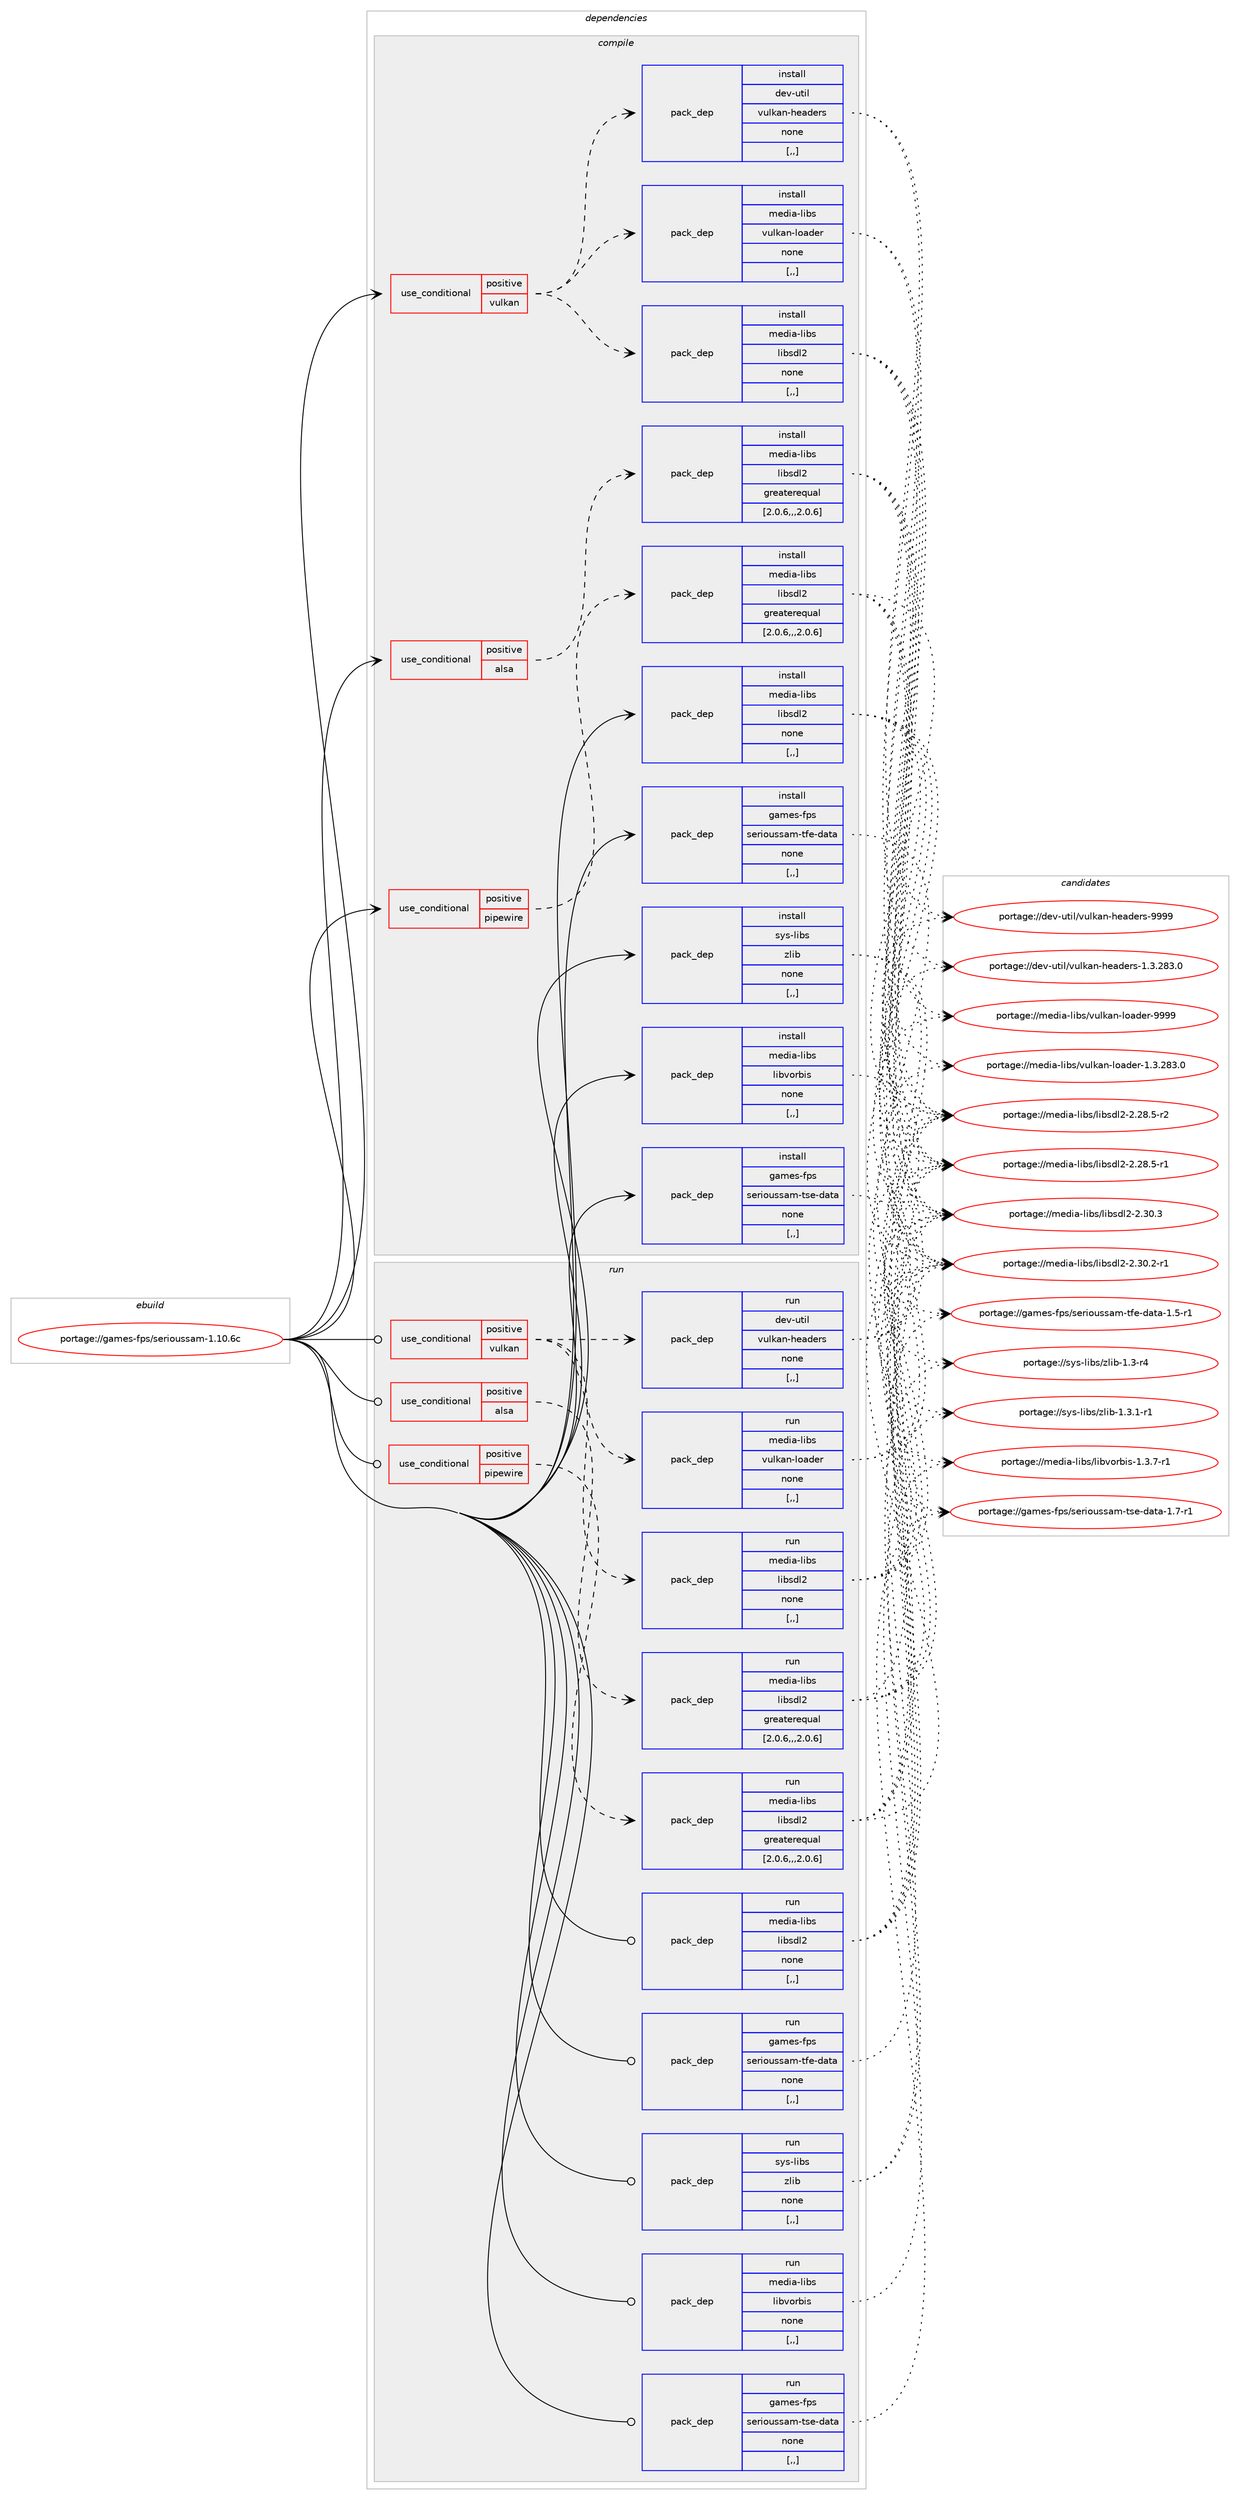digraph prolog {

# *************
# Graph options
# *************

newrank=true;
concentrate=true;
compound=true;
graph [rankdir=LR,fontname=Helvetica,fontsize=10,ranksep=1.5];#, ranksep=2.5, nodesep=0.2];
edge  [arrowhead=vee];
node  [fontname=Helvetica,fontsize=10];

# **********
# The ebuild
# **********

subgraph cluster_leftcol {
color=gray;
label=<<i>ebuild</i>>;
id [label="portage://games-fps/serioussam-1.10.6c", color=red, width=4, href="../games-fps/serioussam-1.10.6c.svg"];
}

# ****************
# The dependencies
# ****************

subgraph cluster_midcol {
color=gray;
label=<<i>dependencies</i>>;
subgraph cluster_compile {
fillcolor="#eeeeee";
style=filled;
label=<<i>compile</i>>;
subgraph cond64108 {
dependency230299 [label=<<TABLE BORDER="0" CELLBORDER="1" CELLSPACING="0" CELLPADDING="4"><TR><TD ROWSPAN="3" CELLPADDING="10">use_conditional</TD></TR><TR><TD>positive</TD></TR><TR><TD>alsa</TD></TR></TABLE>>, shape=none, color=red];
subgraph pack164688 {
dependency230300 [label=<<TABLE BORDER="0" CELLBORDER="1" CELLSPACING="0" CELLPADDING="4" WIDTH="220"><TR><TD ROWSPAN="6" CELLPADDING="30">pack_dep</TD></TR><TR><TD WIDTH="110">install</TD></TR><TR><TD>media-libs</TD></TR><TR><TD>libsdl2</TD></TR><TR><TD>greaterequal</TD></TR><TR><TD>[2.0.6,,,2.0.6]</TD></TR></TABLE>>, shape=none, color=blue];
}
dependency230299:e -> dependency230300:w [weight=20,style="dashed",arrowhead="vee"];
}
id:e -> dependency230299:w [weight=20,style="solid",arrowhead="vee"];
subgraph cond64109 {
dependency230301 [label=<<TABLE BORDER="0" CELLBORDER="1" CELLSPACING="0" CELLPADDING="4"><TR><TD ROWSPAN="3" CELLPADDING="10">use_conditional</TD></TR><TR><TD>positive</TD></TR><TR><TD>pipewire</TD></TR></TABLE>>, shape=none, color=red];
subgraph pack164689 {
dependency230302 [label=<<TABLE BORDER="0" CELLBORDER="1" CELLSPACING="0" CELLPADDING="4" WIDTH="220"><TR><TD ROWSPAN="6" CELLPADDING="30">pack_dep</TD></TR><TR><TD WIDTH="110">install</TD></TR><TR><TD>media-libs</TD></TR><TR><TD>libsdl2</TD></TR><TR><TD>greaterequal</TD></TR><TR><TD>[2.0.6,,,2.0.6]</TD></TR></TABLE>>, shape=none, color=blue];
}
dependency230301:e -> dependency230302:w [weight=20,style="dashed",arrowhead="vee"];
}
id:e -> dependency230301:w [weight=20,style="solid",arrowhead="vee"];
subgraph cond64110 {
dependency230303 [label=<<TABLE BORDER="0" CELLBORDER="1" CELLSPACING="0" CELLPADDING="4"><TR><TD ROWSPAN="3" CELLPADDING="10">use_conditional</TD></TR><TR><TD>positive</TD></TR><TR><TD>vulkan</TD></TR></TABLE>>, shape=none, color=red];
subgraph pack164690 {
dependency230304 [label=<<TABLE BORDER="0" CELLBORDER="1" CELLSPACING="0" CELLPADDING="4" WIDTH="220"><TR><TD ROWSPAN="6" CELLPADDING="30">pack_dep</TD></TR><TR><TD WIDTH="110">install</TD></TR><TR><TD>dev-util</TD></TR><TR><TD>vulkan-headers</TD></TR><TR><TD>none</TD></TR><TR><TD>[,,]</TD></TR></TABLE>>, shape=none, color=blue];
}
dependency230303:e -> dependency230304:w [weight=20,style="dashed",arrowhead="vee"];
subgraph pack164691 {
dependency230305 [label=<<TABLE BORDER="0" CELLBORDER="1" CELLSPACING="0" CELLPADDING="4" WIDTH="220"><TR><TD ROWSPAN="6" CELLPADDING="30">pack_dep</TD></TR><TR><TD WIDTH="110">install</TD></TR><TR><TD>media-libs</TD></TR><TR><TD>vulkan-loader</TD></TR><TR><TD>none</TD></TR><TR><TD>[,,]</TD></TR></TABLE>>, shape=none, color=blue];
}
dependency230303:e -> dependency230305:w [weight=20,style="dashed",arrowhead="vee"];
subgraph pack164692 {
dependency230306 [label=<<TABLE BORDER="0" CELLBORDER="1" CELLSPACING="0" CELLPADDING="4" WIDTH="220"><TR><TD ROWSPAN="6" CELLPADDING="30">pack_dep</TD></TR><TR><TD WIDTH="110">install</TD></TR><TR><TD>media-libs</TD></TR><TR><TD>libsdl2</TD></TR><TR><TD>none</TD></TR><TR><TD>[,,]</TD></TR></TABLE>>, shape=none, color=blue];
}
dependency230303:e -> dependency230306:w [weight=20,style="dashed",arrowhead="vee"];
}
id:e -> dependency230303:w [weight=20,style="solid",arrowhead="vee"];
subgraph pack164693 {
dependency230307 [label=<<TABLE BORDER="0" CELLBORDER="1" CELLSPACING="0" CELLPADDING="4" WIDTH="220"><TR><TD ROWSPAN="6" CELLPADDING="30">pack_dep</TD></TR><TR><TD WIDTH="110">install</TD></TR><TR><TD>games-fps</TD></TR><TR><TD>serioussam-tfe-data</TD></TR><TR><TD>none</TD></TR><TR><TD>[,,]</TD></TR></TABLE>>, shape=none, color=blue];
}
id:e -> dependency230307:w [weight=20,style="solid",arrowhead="vee"];
subgraph pack164694 {
dependency230308 [label=<<TABLE BORDER="0" CELLBORDER="1" CELLSPACING="0" CELLPADDING="4" WIDTH="220"><TR><TD ROWSPAN="6" CELLPADDING="30">pack_dep</TD></TR><TR><TD WIDTH="110">install</TD></TR><TR><TD>games-fps</TD></TR><TR><TD>serioussam-tse-data</TD></TR><TR><TD>none</TD></TR><TR><TD>[,,]</TD></TR></TABLE>>, shape=none, color=blue];
}
id:e -> dependency230308:w [weight=20,style="solid",arrowhead="vee"];
subgraph pack164695 {
dependency230309 [label=<<TABLE BORDER="0" CELLBORDER="1" CELLSPACING="0" CELLPADDING="4" WIDTH="220"><TR><TD ROWSPAN="6" CELLPADDING="30">pack_dep</TD></TR><TR><TD WIDTH="110">install</TD></TR><TR><TD>media-libs</TD></TR><TR><TD>libsdl2</TD></TR><TR><TD>none</TD></TR><TR><TD>[,,]</TD></TR></TABLE>>, shape=none, color=blue];
}
id:e -> dependency230309:w [weight=20,style="solid",arrowhead="vee"];
subgraph pack164696 {
dependency230310 [label=<<TABLE BORDER="0" CELLBORDER="1" CELLSPACING="0" CELLPADDING="4" WIDTH="220"><TR><TD ROWSPAN="6" CELLPADDING="30">pack_dep</TD></TR><TR><TD WIDTH="110">install</TD></TR><TR><TD>media-libs</TD></TR><TR><TD>libvorbis</TD></TR><TR><TD>none</TD></TR><TR><TD>[,,]</TD></TR></TABLE>>, shape=none, color=blue];
}
id:e -> dependency230310:w [weight=20,style="solid",arrowhead="vee"];
subgraph pack164697 {
dependency230311 [label=<<TABLE BORDER="0" CELLBORDER="1" CELLSPACING="0" CELLPADDING="4" WIDTH="220"><TR><TD ROWSPAN="6" CELLPADDING="30">pack_dep</TD></TR><TR><TD WIDTH="110">install</TD></TR><TR><TD>sys-libs</TD></TR><TR><TD>zlib</TD></TR><TR><TD>none</TD></TR><TR><TD>[,,]</TD></TR></TABLE>>, shape=none, color=blue];
}
id:e -> dependency230311:w [weight=20,style="solid",arrowhead="vee"];
}
subgraph cluster_compileandrun {
fillcolor="#eeeeee";
style=filled;
label=<<i>compile and run</i>>;
}
subgraph cluster_run {
fillcolor="#eeeeee";
style=filled;
label=<<i>run</i>>;
subgraph cond64111 {
dependency230312 [label=<<TABLE BORDER="0" CELLBORDER="1" CELLSPACING="0" CELLPADDING="4"><TR><TD ROWSPAN="3" CELLPADDING="10">use_conditional</TD></TR><TR><TD>positive</TD></TR><TR><TD>alsa</TD></TR></TABLE>>, shape=none, color=red];
subgraph pack164698 {
dependency230313 [label=<<TABLE BORDER="0" CELLBORDER="1" CELLSPACING="0" CELLPADDING="4" WIDTH="220"><TR><TD ROWSPAN="6" CELLPADDING="30">pack_dep</TD></TR><TR><TD WIDTH="110">run</TD></TR><TR><TD>media-libs</TD></TR><TR><TD>libsdl2</TD></TR><TR><TD>greaterequal</TD></TR><TR><TD>[2.0.6,,,2.0.6]</TD></TR></TABLE>>, shape=none, color=blue];
}
dependency230312:e -> dependency230313:w [weight=20,style="dashed",arrowhead="vee"];
}
id:e -> dependency230312:w [weight=20,style="solid",arrowhead="odot"];
subgraph cond64112 {
dependency230314 [label=<<TABLE BORDER="0" CELLBORDER="1" CELLSPACING="0" CELLPADDING="4"><TR><TD ROWSPAN="3" CELLPADDING="10">use_conditional</TD></TR><TR><TD>positive</TD></TR><TR><TD>pipewire</TD></TR></TABLE>>, shape=none, color=red];
subgraph pack164699 {
dependency230315 [label=<<TABLE BORDER="0" CELLBORDER="1" CELLSPACING="0" CELLPADDING="4" WIDTH="220"><TR><TD ROWSPAN="6" CELLPADDING="30">pack_dep</TD></TR><TR><TD WIDTH="110">run</TD></TR><TR><TD>media-libs</TD></TR><TR><TD>libsdl2</TD></TR><TR><TD>greaterequal</TD></TR><TR><TD>[2.0.6,,,2.0.6]</TD></TR></TABLE>>, shape=none, color=blue];
}
dependency230314:e -> dependency230315:w [weight=20,style="dashed",arrowhead="vee"];
}
id:e -> dependency230314:w [weight=20,style="solid",arrowhead="odot"];
subgraph cond64113 {
dependency230316 [label=<<TABLE BORDER="0" CELLBORDER="1" CELLSPACING="0" CELLPADDING="4"><TR><TD ROWSPAN="3" CELLPADDING="10">use_conditional</TD></TR><TR><TD>positive</TD></TR><TR><TD>vulkan</TD></TR></TABLE>>, shape=none, color=red];
subgraph pack164700 {
dependency230317 [label=<<TABLE BORDER="0" CELLBORDER="1" CELLSPACING="0" CELLPADDING="4" WIDTH="220"><TR><TD ROWSPAN="6" CELLPADDING="30">pack_dep</TD></TR><TR><TD WIDTH="110">run</TD></TR><TR><TD>dev-util</TD></TR><TR><TD>vulkan-headers</TD></TR><TR><TD>none</TD></TR><TR><TD>[,,]</TD></TR></TABLE>>, shape=none, color=blue];
}
dependency230316:e -> dependency230317:w [weight=20,style="dashed",arrowhead="vee"];
subgraph pack164701 {
dependency230318 [label=<<TABLE BORDER="0" CELLBORDER="1" CELLSPACING="0" CELLPADDING="4" WIDTH="220"><TR><TD ROWSPAN="6" CELLPADDING="30">pack_dep</TD></TR><TR><TD WIDTH="110">run</TD></TR><TR><TD>media-libs</TD></TR><TR><TD>vulkan-loader</TD></TR><TR><TD>none</TD></TR><TR><TD>[,,]</TD></TR></TABLE>>, shape=none, color=blue];
}
dependency230316:e -> dependency230318:w [weight=20,style="dashed",arrowhead="vee"];
subgraph pack164702 {
dependency230319 [label=<<TABLE BORDER="0" CELLBORDER="1" CELLSPACING="0" CELLPADDING="4" WIDTH="220"><TR><TD ROWSPAN="6" CELLPADDING="30">pack_dep</TD></TR><TR><TD WIDTH="110">run</TD></TR><TR><TD>media-libs</TD></TR><TR><TD>libsdl2</TD></TR><TR><TD>none</TD></TR><TR><TD>[,,]</TD></TR></TABLE>>, shape=none, color=blue];
}
dependency230316:e -> dependency230319:w [weight=20,style="dashed",arrowhead="vee"];
}
id:e -> dependency230316:w [weight=20,style="solid",arrowhead="odot"];
subgraph pack164703 {
dependency230320 [label=<<TABLE BORDER="0" CELLBORDER="1" CELLSPACING="0" CELLPADDING="4" WIDTH="220"><TR><TD ROWSPAN="6" CELLPADDING="30">pack_dep</TD></TR><TR><TD WIDTH="110">run</TD></TR><TR><TD>games-fps</TD></TR><TR><TD>serioussam-tfe-data</TD></TR><TR><TD>none</TD></TR><TR><TD>[,,]</TD></TR></TABLE>>, shape=none, color=blue];
}
id:e -> dependency230320:w [weight=20,style="solid",arrowhead="odot"];
subgraph pack164704 {
dependency230321 [label=<<TABLE BORDER="0" CELLBORDER="1" CELLSPACING="0" CELLPADDING="4" WIDTH="220"><TR><TD ROWSPAN="6" CELLPADDING="30">pack_dep</TD></TR><TR><TD WIDTH="110">run</TD></TR><TR><TD>games-fps</TD></TR><TR><TD>serioussam-tse-data</TD></TR><TR><TD>none</TD></TR><TR><TD>[,,]</TD></TR></TABLE>>, shape=none, color=blue];
}
id:e -> dependency230321:w [weight=20,style="solid",arrowhead="odot"];
subgraph pack164705 {
dependency230322 [label=<<TABLE BORDER="0" CELLBORDER="1" CELLSPACING="0" CELLPADDING="4" WIDTH="220"><TR><TD ROWSPAN="6" CELLPADDING="30">pack_dep</TD></TR><TR><TD WIDTH="110">run</TD></TR><TR><TD>media-libs</TD></TR><TR><TD>libsdl2</TD></TR><TR><TD>none</TD></TR><TR><TD>[,,]</TD></TR></TABLE>>, shape=none, color=blue];
}
id:e -> dependency230322:w [weight=20,style="solid",arrowhead="odot"];
subgraph pack164706 {
dependency230323 [label=<<TABLE BORDER="0" CELLBORDER="1" CELLSPACING="0" CELLPADDING="4" WIDTH="220"><TR><TD ROWSPAN="6" CELLPADDING="30">pack_dep</TD></TR><TR><TD WIDTH="110">run</TD></TR><TR><TD>media-libs</TD></TR><TR><TD>libvorbis</TD></TR><TR><TD>none</TD></TR><TR><TD>[,,]</TD></TR></TABLE>>, shape=none, color=blue];
}
id:e -> dependency230323:w [weight=20,style="solid",arrowhead="odot"];
subgraph pack164707 {
dependency230324 [label=<<TABLE BORDER="0" CELLBORDER="1" CELLSPACING="0" CELLPADDING="4" WIDTH="220"><TR><TD ROWSPAN="6" CELLPADDING="30">pack_dep</TD></TR><TR><TD WIDTH="110">run</TD></TR><TR><TD>sys-libs</TD></TR><TR><TD>zlib</TD></TR><TR><TD>none</TD></TR><TR><TD>[,,]</TD></TR></TABLE>>, shape=none, color=blue];
}
id:e -> dependency230324:w [weight=20,style="solid",arrowhead="odot"];
}
}

# **************
# The candidates
# **************

subgraph cluster_choices {
rank=same;
color=gray;
label=<<i>candidates</i>>;

subgraph choice164688 {
color=black;
nodesep=1;
choice10910110010597451081059811547108105981151001085045504651484651 [label="portage://media-libs/libsdl2-2.30.3", color=red, width=4,href="../media-libs/libsdl2-2.30.3.svg"];
choice109101100105974510810598115471081059811510010850455046514846504511449 [label="portage://media-libs/libsdl2-2.30.2-r1", color=red, width=4,href="../media-libs/libsdl2-2.30.2-r1.svg"];
choice109101100105974510810598115471081059811510010850455046505646534511450 [label="portage://media-libs/libsdl2-2.28.5-r2", color=red, width=4,href="../media-libs/libsdl2-2.28.5-r2.svg"];
choice109101100105974510810598115471081059811510010850455046505646534511449 [label="portage://media-libs/libsdl2-2.28.5-r1", color=red, width=4,href="../media-libs/libsdl2-2.28.5-r1.svg"];
dependency230300:e -> choice10910110010597451081059811547108105981151001085045504651484651:w [style=dotted,weight="100"];
dependency230300:e -> choice109101100105974510810598115471081059811510010850455046514846504511449:w [style=dotted,weight="100"];
dependency230300:e -> choice109101100105974510810598115471081059811510010850455046505646534511450:w [style=dotted,weight="100"];
dependency230300:e -> choice109101100105974510810598115471081059811510010850455046505646534511449:w [style=dotted,weight="100"];
}
subgraph choice164689 {
color=black;
nodesep=1;
choice10910110010597451081059811547108105981151001085045504651484651 [label="portage://media-libs/libsdl2-2.30.3", color=red, width=4,href="../media-libs/libsdl2-2.30.3.svg"];
choice109101100105974510810598115471081059811510010850455046514846504511449 [label="portage://media-libs/libsdl2-2.30.2-r1", color=red, width=4,href="../media-libs/libsdl2-2.30.2-r1.svg"];
choice109101100105974510810598115471081059811510010850455046505646534511450 [label="portage://media-libs/libsdl2-2.28.5-r2", color=red, width=4,href="../media-libs/libsdl2-2.28.5-r2.svg"];
choice109101100105974510810598115471081059811510010850455046505646534511449 [label="portage://media-libs/libsdl2-2.28.5-r1", color=red, width=4,href="../media-libs/libsdl2-2.28.5-r1.svg"];
dependency230302:e -> choice10910110010597451081059811547108105981151001085045504651484651:w [style=dotted,weight="100"];
dependency230302:e -> choice109101100105974510810598115471081059811510010850455046514846504511449:w [style=dotted,weight="100"];
dependency230302:e -> choice109101100105974510810598115471081059811510010850455046505646534511450:w [style=dotted,weight="100"];
dependency230302:e -> choice109101100105974510810598115471081059811510010850455046505646534511449:w [style=dotted,weight="100"];
}
subgraph choice164690 {
color=black;
nodesep=1;
choice10010111845117116105108471181171081079711045104101971001011141154557575757 [label="portage://dev-util/vulkan-headers-9999", color=red, width=4,href="../dev-util/vulkan-headers-9999.svg"];
choice100101118451171161051084711811710810797110451041019710010111411545494651465056514648 [label="portage://dev-util/vulkan-headers-1.3.283.0", color=red, width=4,href="../dev-util/vulkan-headers-1.3.283.0.svg"];
dependency230304:e -> choice10010111845117116105108471181171081079711045104101971001011141154557575757:w [style=dotted,weight="100"];
dependency230304:e -> choice100101118451171161051084711811710810797110451041019710010111411545494651465056514648:w [style=dotted,weight="100"];
}
subgraph choice164691 {
color=black;
nodesep=1;
choice109101100105974510810598115471181171081079711045108111971001011144557575757 [label="portage://media-libs/vulkan-loader-9999", color=red, width=4,href="../media-libs/vulkan-loader-9999.svg"];
choice1091011001059745108105981154711811710810797110451081119710010111445494651465056514648 [label="portage://media-libs/vulkan-loader-1.3.283.0", color=red, width=4,href="../media-libs/vulkan-loader-1.3.283.0.svg"];
dependency230305:e -> choice109101100105974510810598115471181171081079711045108111971001011144557575757:w [style=dotted,weight="100"];
dependency230305:e -> choice1091011001059745108105981154711811710810797110451081119710010111445494651465056514648:w [style=dotted,weight="100"];
}
subgraph choice164692 {
color=black;
nodesep=1;
choice10910110010597451081059811547108105981151001085045504651484651 [label="portage://media-libs/libsdl2-2.30.3", color=red, width=4,href="../media-libs/libsdl2-2.30.3.svg"];
choice109101100105974510810598115471081059811510010850455046514846504511449 [label="portage://media-libs/libsdl2-2.30.2-r1", color=red, width=4,href="../media-libs/libsdl2-2.30.2-r1.svg"];
choice109101100105974510810598115471081059811510010850455046505646534511450 [label="portage://media-libs/libsdl2-2.28.5-r2", color=red, width=4,href="../media-libs/libsdl2-2.28.5-r2.svg"];
choice109101100105974510810598115471081059811510010850455046505646534511449 [label="portage://media-libs/libsdl2-2.28.5-r1", color=red, width=4,href="../media-libs/libsdl2-2.28.5-r1.svg"];
dependency230306:e -> choice10910110010597451081059811547108105981151001085045504651484651:w [style=dotted,weight="100"];
dependency230306:e -> choice109101100105974510810598115471081059811510010850455046514846504511449:w [style=dotted,weight="100"];
dependency230306:e -> choice109101100105974510810598115471081059811510010850455046505646534511450:w [style=dotted,weight="100"];
dependency230306:e -> choice109101100105974510810598115471081059811510010850455046505646534511449:w [style=dotted,weight="100"];
}
subgraph choice164693 {
color=black;
nodesep=1;
choice1039710910111545102112115471151011141051111171151159710945116102101451009711697454946534511449 [label="portage://games-fps/serioussam-tfe-data-1.5-r1", color=red, width=4,href="../games-fps/serioussam-tfe-data-1.5-r1.svg"];
dependency230307:e -> choice1039710910111545102112115471151011141051111171151159710945116102101451009711697454946534511449:w [style=dotted,weight="100"];
}
subgraph choice164694 {
color=black;
nodesep=1;
choice1039710910111545102112115471151011141051111171151159710945116115101451009711697454946554511449 [label="portage://games-fps/serioussam-tse-data-1.7-r1", color=red, width=4,href="../games-fps/serioussam-tse-data-1.7-r1.svg"];
dependency230308:e -> choice1039710910111545102112115471151011141051111171151159710945116115101451009711697454946554511449:w [style=dotted,weight="100"];
}
subgraph choice164695 {
color=black;
nodesep=1;
choice10910110010597451081059811547108105981151001085045504651484651 [label="portage://media-libs/libsdl2-2.30.3", color=red, width=4,href="../media-libs/libsdl2-2.30.3.svg"];
choice109101100105974510810598115471081059811510010850455046514846504511449 [label="portage://media-libs/libsdl2-2.30.2-r1", color=red, width=4,href="../media-libs/libsdl2-2.30.2-r1.svg"];
choice109101100105974510810598115471081059811510010850455046505646534511450 [label="portage://media-libs/libsdl2-2.28.5-r2", color=red, width=4,href="../media-libs/libsdl2-2.28.5-r2.svg"];
choice109101100105974510810598115471081059811510010850455046505646534511449 [label="portage://media-libs/libsdl2-2.28.5-r1", color=red, width=4,href="../media-libs/libsdl2-2.28.5-r1.svg"];
dependency230309:e -> choice10910110010597451081059811547108105981151001085045504651484651:w [style=dotted,weight="100"];
dependency230309:e -> choice109101100105974510810598115471081059811510010850455046514846504511449:w [style=dotted,weight="100"];
dependency230309:e -> choice109101100105974510810598115471081059811510010850455046505646534511450:w [style=dotted,weight="100"];
dependency230309:e -> choice109101100105974510810598115471081059811510010850455046505646534511449:w [style=dotted,weight="100"];
}
subgraph choice164696 {
color=black;
nodesep=1;
choice1091011001059745108105981154710810598118111114981051154549465146554511449 [label="portage://media-libs/libvorbis-1.3.7-r1", color=red, width=4,href="../media-libs/libvorbis-1.3.7-r1.svg"];
dependency230310:e -> choice1091011001059745108105981154710810598118111114981051154549465146554511449:w [style=dotted,weight="100"];
}
subgraph choice164697 {
color=black;
nodesep=1;
choice115121115451081059811547122108105984549465146494511449 [label="portage://sys-libs/zlib-1.3.1-r1", color=red, width=4,href="../sys-libs/zlib-1.3.1-r1.svg"];
choice11512111545108105981154712210810598454946514511452 [label="portage://sys-libs/zlib-1.3-r4", color=red, width=4,href="../sys-libs/zlib-1.3-r4.svg"];
dependency230311:e -> choice115121115451081059811547122108105984549465146494511449:w [style=dotted,weight="100"];
dependency230311:e -> choice11512111545108105981154712210810598454946514511452:w [style=dotted,weight="100"];
}
subgraph choice164698 {
color=black;
nodesep=1;
choice10910110010597451081059811547108105981151001085045504651484651 [label="portage://media-libs/libsdl2-2.30.3", color=red, width=4,href="../media-libs/libsdl2-2.30.3.svg"];
choice109101100105974510810598115471081059811510010850455046514846504511449 [label="portage://media-libs/libsdl2-2.30.2-r1", color=red, width=4,href="../media-libs/libsdl2-2.30.2-r1.svg"];
choice109101100105974510810598115471081059811510010850455046505646534511450 [label="portage://media-libs/libsdl2-2.28.5-r2", color=red, width=4,href="../media-libs/libsdl2-2.28.5-r2.svg"];
choice109101100105974510810598115471081059811510010850455046505646534511449 [label="portage://media-libs/libsdl2-2.28.5-r1", color=red, width=4,href="../media-libs/libsdl2-2.28.5-r1.svg"];
dependency230313:e -> choice10910110010597451081059811547108105981151001085045504651484651:w [style=dotted,weight="100"];
dependency230313:e -> choice109101100105974510810598115471081059811510010850455046514846504511449:w [style=dotted,weight="100"];
dependency230313:e -> choice109101100105974510810598115471081059811510010850455046505646534511450:w [style=dotted,weight="100"];
dependency230313:e -> choice109101100105974510810598115471081059811510010850455046505646534511449:w [style=dotted,weight="100"];
}
subgraph choice164699 {
color=black;
nodesep=1;
choice10910110010597451081059811547108105981151001085045504651484651 [label="portage://media-libs/libsdl2-2.30.3", color=red, width=4,href="../media-libs/libsdl2-2.30.3.svg"];
choice109101100105974510810598115471081059811510010850455046514846504511449 [label="portage://media-libs/libsdl2-2.30.2-r1", color=red, width=4,href="../media-libs/libsdl2-2.30.2-r1.svg"];
choice109101100105974510810598115471081059811510010850455046505646534511450 [label="portage://media-libs/libsdl2-2.28.5-r2", color=red, width=4,href="../media-libs/libsdl2-2.28.5-r2.svg"];
choice109101100105974510810598115471081059811510010850455046505646534511449 [label="portage://media-libs/libsdl2-2.28.5-r1", color=red, width=4,href="../media-libs/libsdl2-2.28.5-r1.svg"];
dependency230315:e -> choice10910110010597451081059811547108105981151001085045504651484651:w [style=dotted,weight="100"];
dependency230315:e -> choice109101100105974510810598115471081059811510010850455046514846504511449:w [style=dotted,weight="100"];
dependency230315:e -> choice109101100105974510810598115471081059811510010850455046505646534511450:w [style=dotted,weight="100"];
dependency230315:e -> choice109101100105974510810598115471081059811510010850455046505646534511449:w [style=dotted,weight="100"];
}
subgraph choice164700 {
color=black;
nodesep=1;
choice10010111845117116105108471181171081079711045104101971001011141154557575757 [label="portage://dev-util/vulkan-headers-9999", color=red, width=4,href="../dev-util/vulkan-headers-9999.svg"];
choice100101118451171161051084711811710810797110451041019710010111411545494651465056514648 [label="portage://dev-util/vulkan-headers-1.3.283.0", color=red, width=4,href="../dev-util/vulkan-headers-1.3.283.0.svg"];
dependency230317:e -> choice10010111845117116105108471181171081079711045104101971001011141154557575757:w [style=dotted,weight="100"];
dependency230317:e -> choice100101118451171161051084711811710810797110451041019710010111411545494651465056514648:w [style=dotted,weight="100"];
}
subgraph choice164701 {
color=black;
nodesep=1;
choice109101100105974510810598115471181171081079711045108111971001011144557575757 [label="portage://media-libs/vulkan-loader-9999", color=red, width=4,href="../media-libs/vulkan-loader-9999.svg"];
choice1091011001059745108105981154711811710810797110451081119710010111445494651465056514648 [label="portage://media-libs/vulkan-loader-1.3.283.0", color=red, width=4,href="../media-libs/vulkan-loader-1.3.283.0.svg"];
dependency230318:e -> choice109101100105974510810598115471181171081079711045108111971001011144557575757:w [style=dotted,weight="100"];
dependency230318:e -> choice1091011001059745108105981154711811710810797110451081119710010111445494651465056514648:w [style=dotted,weight="100"];
}
subgraph choice164702 {
color=black;
nodesep=1;
choice10910110010597451081059811547108105981151001085045504651484651 [label="portage://media-libs/libsdl2-2.30.3", color=red, width=4,href="../media-libs/libsdl2-2.30.3.svg"];
choice109101100105974510810598115471081059811510010850455046514846504511449 [label="portage://media-libs/libsdl2-2.30.2-r1", color=red, width=4,href="../media-libs/libsdl2-2.30.2-r1.svg"];
choice109101100105974510810598115471081059811510010850455046505646534511450 [label="portage://media-libs/libsdl2-2.28.5-r2", color=red, width=4,href="../media-libs/libsdl2-2.28.5-r2.svg"];
choice109101100105974510810598115471081059811510010850455046505646534511449 [label="portage://media-libs/libsdl2-2.28.5-r1", color=red, width=4,href="../media-libs/libsdl2-2.28.5-r1.svg"];
dependency230319:e -> choice10910110010597451081059811547108105981151001085045504651484651:w [style=dotted,weight="100"];
dependency230319:e -> choice109101100105974510810598115471081059811510010850455046514846504511449:w [style=dotted,weight="100"];
dependency230319:e -> choice109101100105974510810598115471081059811510010850455046505646534511450:w [style=dotted,weight="100"];
dependency230319:e -> choice109101100105974510810598115471081059811510010850455046505646534511449:w [style=dotted,weight="100"];
}
subgraph choice164703 {
color=black;
nodesep=1;
choice1039710910111545102112115471151011141051111171151159710945116102101451009711697454946534511449 [label="portage://games-fps/serioussam-tfe-data-1.5-r1", color=red, width=4,href="../games-fps/serioussam-tfe-data-1.5-r1.svg"];
dependency230320:e -> choice1039710910111545102112115471151011141051111171151159710945116102101451009711697454946534511449:w [style=dotted,weight="100"];
}
subgraph choice164704 {
color=black;
nodesep=1;
choice1039710910111545102112115471151011141051111171151159710945116115101451009711697454946554511449 [label="portage://games-fps/serioussam-tse-data-1.7-r1", color=red, width=4,href="../games-fps/serioussam-tse-data-1.7-r1.svg"];
dependency230321:e -> choice1039710910111545102112115471151011141051111171151159710945116115101451009711697454946554511449:w [style=dotted,weight="100"];
}
subgraph choice164705 {
color=black;
nodesep=1;
choice10910110010597451081059811547108105981151001085045504651484651 [label="portage://media-libs/libsdl2-2.30.3", color=red, width=4,href="../media-libs/libsdl2-2.30.3.svg"];
choice109101100105974510810598115471081059811510010850455046514846504511449 [label="portage://media-libs/libsdl2-2.30.2-r1", color=red, width=4,href="../media-libs/libsdl2-2.30.2-r1.svg"];
choice109101100105974510810598115471081059811510010850455046505646534511450 [label="portage://media-libs/libsdl2-2.28.5-r2", color=red, width=4,href="../media-libs/libsdl2-2.28.5-r2.svg"];
choice109101100105974510810598115471081059811510010850455046505646534511449 [label="portage://media-libs/libsdl2-2.28.5-r1", color=red, width=4,href="../media-libs/libsdl2-2.28.5-r1.svg"];
dependency230322:e -> choice10910110010597451081059811547108105981151001085045504651484651:w [style=dotted,weight="100"];
dependency230322:e -> choice109101100105974510810598115471081059811510010850455046514846504511449:w [style=dotted,weight="100"];
dependency230322:e -> choice109101100105974510810598115471081059811510010850455046505646534511450:w [style=dotted,weight="100"];
dependency230322:e -> choice109101100105974510810598115471081059811510010850455046505646534511449:w [style=dotted,weight="100"];
}
subgraph choice164706 {
color=black;
nodesep=1;
choice1091011001059745108105981154710810598118111114981051154549465146554511449 [label="portage://media-libs/libvorbis-1.3.7-r1", color=red, width=4,href="../media-libs/libvorbis-1.3.7-r1.svg"];
dependency230323:e -> choice1091011001059745108105981154710810598118111114981051154549465146554511449:w [style=dotted,weight="100"];
}
subgraph choice164707 {
color=black;
nodesep=1;
choice115121115451081059811547122108105984549465146494511449 [label="portage://sys-libs/zlib-1.3.1-r1", color=red, width=4,href="../sys-libs/zlib-1.3.1-r1.svg"];
choice11512111545108105981154712210810598454946514511452 [label="portage://sys-libs/zlib-1.3-r4", color=red, width=4,href="../sys-libs/zlib-1.3-r4.svg"];
dependency230324:e -> choice115121115451081059811547122108105984549465146494511449:w [style=dotted,weight="100"];
dependency230324:e -> choice11512111545108105981154712210810598454946514511452:w [style=dotted,weight="100"];
}
}

}
